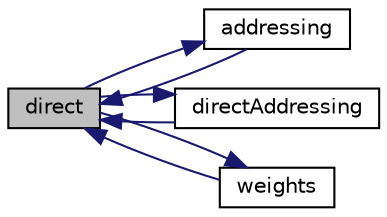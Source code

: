 digraph "direct"
{
  bgcolor="transparent";
  edge [fontname="Helvetica",fontsize="10",labelfontname="Helvetica",labelfontsize="10"];
  node [fontname="Helvetica",fontsize="10",shape=record];
  rankdir="LR";
  Node70 [label="direct",height=0.2,width=0.4,color="black", fillcolor="grey75", style="filled", fontcolor="black"];
  Node70 -> Node71 [dir="back",color="midnightblue",fontsize="10",style="solid",fontname="Helvetica"];
  Node71 [label="addressing",height=0.2,width=0.4,color="black",URL="$a28409.html#a1f1e6ad48f2307dde714ff636a674255",tooltip="Return interpolated addressing. "];
  Node71 -> Node70 [dir="back",color="midnightblue",fontsize="10",style="solid",fontname="Helvetica"];
  Node70 -> Node72 [dir="back",color="midnightblue",fontsize="10",style="solid",fontname="Helvetica"];
  Node72 [label="directAddressing",height=0.2,width=0.4,color="black",URL="$a28409.html#a2effcb6338f9af42bdeb26164f0fa3f7",tooltip="Return direct addressing. "];
  Node72 -> Node70 [dir="back",color="midnightblue",fontsize="10",style="solid",fontname="Helvetica"];
  Node70 -> Node73 [dir="back",color="midnightblue",fontsize="10",style="solid",fontname="Helvetica"];
  Node73 [label="weights",height=0.2,width=0.4,color="black",URL="$a28409.html#a1fd4a2f64cac43657951dfb728c9b1db",tooltip="Return interpolaion weights. "];
  Node73 -> Node70 [dir="back",color="midnightblue",fontsize="10",style="solid",fontname="Helvetica"];
}
